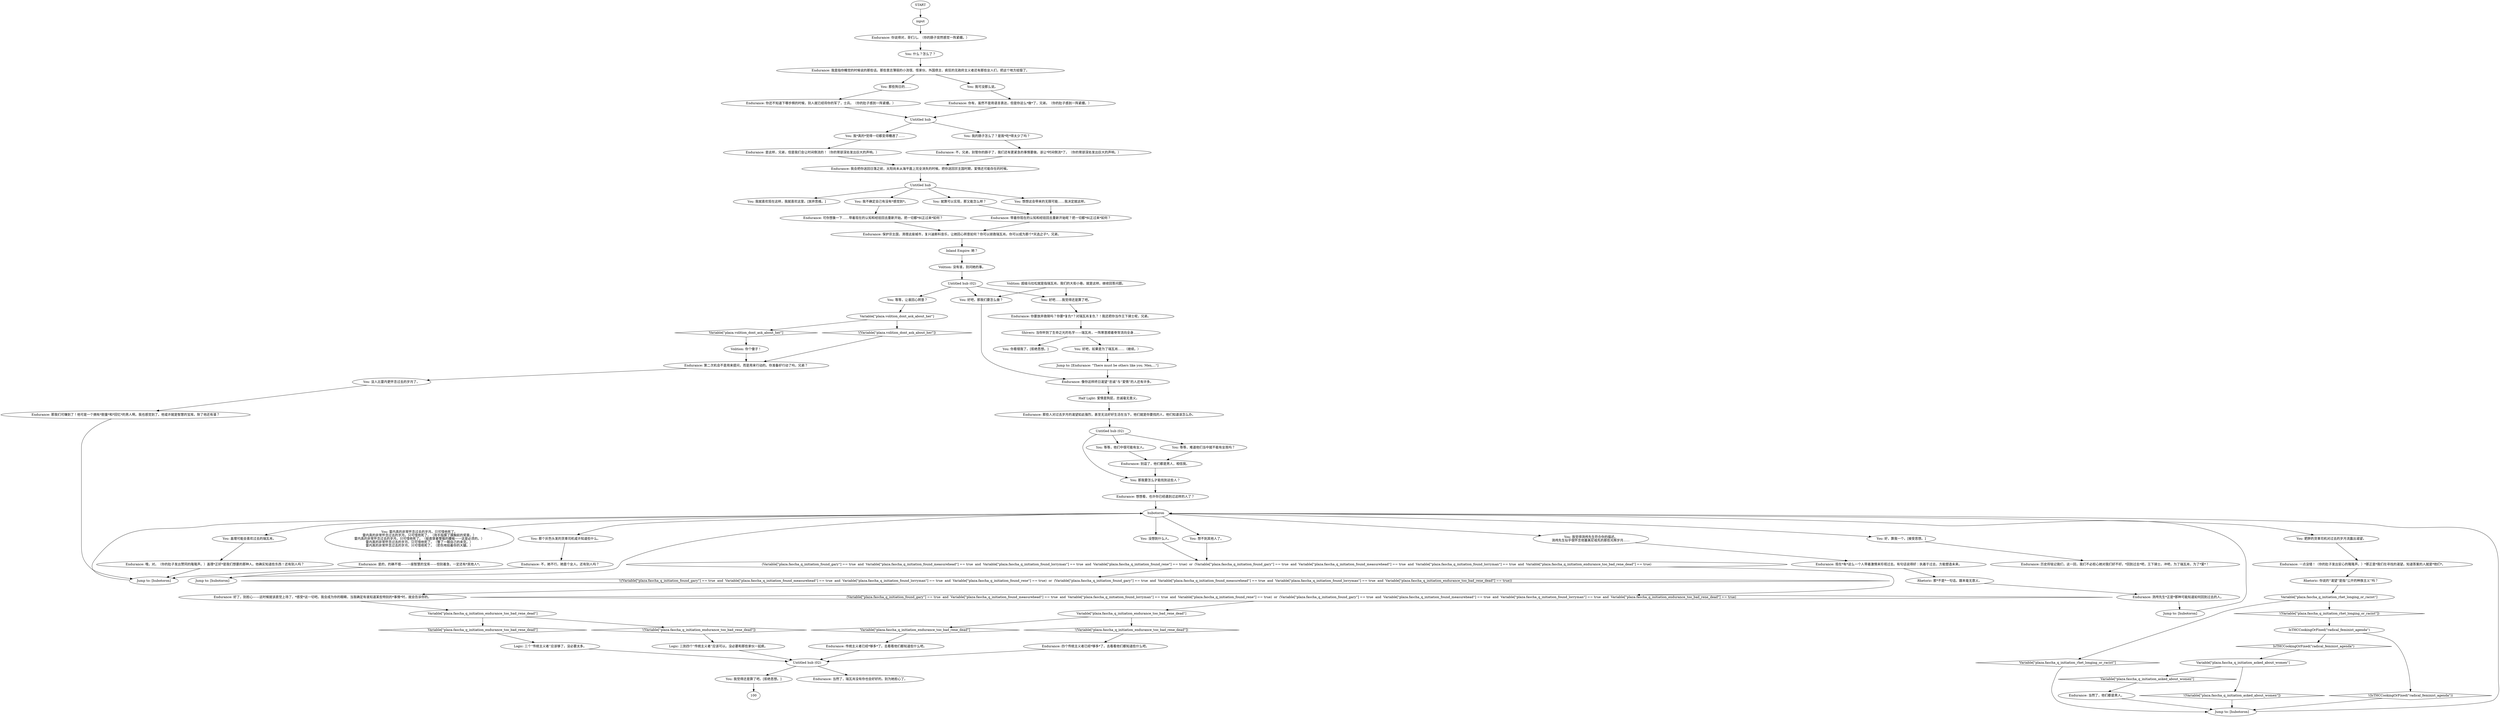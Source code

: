 # WHIRLING F2 ORB / Faschist Quest Initiation
# Endurance urges you to find a way to turn back time -- in the name of Revachol, in the name of love.
# ==================================================
digraph G {
	  0 [label="START"];
	  1 [label="input"];
	  2 [label="Endurance: 我是指你睡觉的时候说的那些话。那些意志薄弱的小流氓、怪家伙、外国债主、疯狂的无政府主义者还有那些女人们，把这个地方给毁了。"];
	  3 [label="You: 我就喜欢现在这样，我就喜欢这里。[放弃思维。]"];
	  4 [label="Endurance: 保护宗主国，清理这座城市，复兴迪斯科音乐，让她回心转意如何？你可以拯救瑞瓦肖。你可以成为那个*天选之子*，兄弟。"];
	  5 [label="Untitled hub (02)"];
	  6 [label="Half Light: 爱情是狗屁，忠诚毫无意义。"];
	  7 [label="You: 那我要怎么才能找到这些人？"];
	  8 [label="You: 没想到什么人。"];
	  9 [label="Endurance: 是的，的确不错——一座智慧的宝库——但别着急，一定还有*其他人*。"];
	  10 [label="Logic: 三个“传统主义者”应该够了。没必要太多。"];
	  11 [label="Jump to: [Endurance: \"There must be others like you. Men,...\"]"];
	  12 [label="Endurance: 不，她不行。她是个女人。还有别人吗？"];
	  13 [label="Jump to: [hubotoron]"];
	  14 [label="Endurance: 可你想象一下……带着现在的认知和经验回去重新开始。把一切都*纠正过来*如何？"];
	  15 [label="Untitled hub (02)"];
	  16 [label="You: 我觉得还是算了吧。[拒绝思想。]"];
	  17 [label="Jump to: [hubotoron]"];
	  18 [label="You: 我*真的*觉得一切都变得糟透了……"];
	  19 [label="Variable[\"plaza.fascha_q_initiation_endurance_too_bad_rene_dead\"]"];
	  20 [label="Variable[\"plaza.fascha_q_initiation_endurance_too_bad_rene_dead\"]", shape=diamond];
	  21 [label="!(Variable[\"plaza.fascha_q_initiation_endurance_too_bad_rene_dead\"])", shape=diamond];
	  22 [label="You: 那些狗日的……"];
	  23 [label="Endurance: 你还不知道下哪步棋的时候，别人就已经将你的军了，士兵。（你的肚子感到一阵紧绷。）"];
	  24 [label="Inland Empire: 她？"];
	  25 [label="You: 好吧，那我们要怎么做？"];
	  26 [label="Endurance: 你要放弃救赎吗？你要*复仇*？对瑞瓦肖复仇？！我还把你当作王下骑士呢，兄弟。"];
	  27 [label="Endurance: 现在*有*这么一个人带着激情来珍视过去。有句话说得好：执着于过去，方能塑造未来。"];
	  28 [label="Endurance: 传统主义者已经*够多*了。去看看他们都知道些什么吧。"];
	  29 [label="Variable[\"plaza.fascha_q_initiation_rhet_longing_or_racist\"]"];
	  30 [label="Variable[\"plaza.fascha_q_initiation_rhet_longing_or_racist\"]", shape=diamond];
	  31 [label="!(Variable[\"plaza.fascha_q_initiation_rhet_longing_or_racist\"])", shape=diamond];
	  32 [label="IsTHCCookingOrFixed(\"radical_feminist_agenda\")"];
	  33 [label="IsTHCCookingOrFixed(\"radical_feminist_agenda\")", shape=diamond];
	  34 [label="!(IsTHCCookingOrFixed(\"radical_feminist_agenda\"))", shape=diamond];
	  35 [label="Endurance: 别逗了，他们都是男人，相信我。"];
	  36 [label="Endurance: 那我们可赚到了！他可是一个拥有*胆量*和*回忆*的男人啊。我也感觉到了。他或许就是智慧的宝库。除了他还有谁？"];
	  37 [label="Endurance: 当然了，他们都是男人。"];
	  38 [label="You: 我的肠子怎么了？是我*吃*得太少了吗？"];
	  39 [label="Endurance: 带着你现在的认知和经验回去重新开始呢？把一切都*纠正过来*如何？"];
	  40 [label="You: 等等，让谁回心转意？"];
	  41 [label="Endurance: 像你这样终日渴望“忠诚”与“爱情”的人还有许多。"];
	  42 [label="Endurance: 想想看，也许你已经遇到过这样的人了？"];
	  43 [label="You: 盖理可能会喜欢过去的瑞瓦肖。"];
	  44 [label="Variable[\"plaza.fascha_q_initiation_endurance_too_bad_rene_dead\"]"];
	  45 [label="Variable[\"plaza.fascha_q_initiation_endurance_too_bad_rene_dead\"]", shape=diamond];
	  46 [label="!(Variable[\"plaza.fascha_q_initiation_endurance_too_bad_rene_dead\"])", shape=diamond];
	  47 [label="Endurance: 四个传统主义者已经*够多*了。去看看他们都知道些什么吧。"];
	  48 [label="Endurance: 不，兄弟，别管你的肠子了，我们还有更紧急的事情要做。该让*时间倒流*了。（你的胃部深处发出巨大的声响。）"];
	  49 [label="You: 等等，他们中很可能有女人。"];
	  50 [label="You: 我觉得测颅先生符合你的描述。\n测颅先生似乎很怀念他塞美尼祖先的那些光辉岁月……"];
	  51 [label="Endurance: 好了，别担心——这时候就该直觉上场了，*感受*这一切吧。我会成为你的眼睛，当我确定有谁知道某些特别的*事情*时，就会告诉你的。"];
	  52 [label="You: 好吧……我觉得还是算了吧。"];
	  53 [label="Endurance: 那些人对过去岁月的渴望如此强烈，甚至无法好好生活在当下。他们就是你要找的人，他们知道该怎么办。"];
	  54 [label="Untitled hub (02)"];
	  55 [label="You: 你看错我了。[拒绝思想。]"];
	  56 [label="You: 想不到其他人了。"];
	  57 [label="Endurance: 你说得对，哥们儿。（你的肠子突然感觉一阵紧绷。）"];
	  58 [label="You: 我不确定自己有没有*感觉到*。"];
	  59 [label="You: 什么？怎么了？"];
	  60 [label="Untitled hub"];
	  61 [label="Shivers: 当你听到了生命之光的名字——瑞瓦肖，一阵寒意顺着脊背流向全身……"];
	  62 [label="You: 那个灰色头发的货車司机或许知道些什么。"];
	  63 [label="(Variable[\"plaza.fascha_q_initiation_found_gary\"] == true  and  Variable[\"plaza.fascha_q_initiation_found_measurehead\"] == true  and  Variable[\"plaza.fascha_q_initiation_found_lorryman\"] == true  and  Variable[\"plaza.fascha_q_initiation_found_rene\"] == true)  or  (Variable[\"plaza.fascha_q_initiation_found_gary\"] == true  and  Variable[\"plaza.fascha_q_initiation_found_measurehead\"] == true  and  Variable[\"plaza.fascha_q_initiation_found_lorryman\"] == true  and  Variable[\"plaza.fascha_q_initiation_endurance_too_bad_rene_dead\"] == true)"];
	  64 [label="(Variable[\"plaza.fascha_q_initiation_found_gary\"] == true  and  Variable[\"plaza.fascha_q_initiation_found_measurehead\"] == true  and  Variable[\"plaza.fascha_q_initiation_found_lorryman\"] == true  and  Variable[\"plaza.fascha_q_initiation_found_rene\"] == true)  or  (Variable[\"plaza.fascha_q_initiation_found_gary\"] == true  and  Variable[\"plaza.fascha_q_initiation_found_measurehead\"] == true  and  Variable[\"plaza.fascha_q_initiation_found_lorryman\"] == true  and  Variable[\"plaza.fascha_q_initiation_endurance_too_bad_rene_dead\"] == true)", shape=diamond];
	  65 [label="!((Variable[\"plaza.fascha_q_initiation_found_gary\"] == true  and  Variable[\"plaza.fascha_q_initiation_found_measurehead\"] == true  and  Variable[\"plaza.fascha_q_initiation_found_lorryman\"] == true  and  Variable[\"plaza.fascha_q_initiation_found_rene\"] == true)  or  (Variable[\"plaza.fascha_q_initiation_found_gary\"] == true  and  Variable[\"plaza.fascha_q_initiation_found_measurehead\"] == true  and  Variable[\"plaza.fascha_q_initiation_found_lorryman\"] == true  and  Variable[\"plaza.fascha_q_initiation_endurance_too_bad_rene_dead\"] == true))", shape=diamond];
	  66 [label="Logic: 三到四个“传统主义者”应该可以。没必要和那些家伙一起疯。"];
	  67 [label="Endurance: 你有，虽然不是用语言表达，但是你这么*做*了，兄弟。（你的肚子感到一阵紧绷。）"];
	  68 [label="Jump to: [hubotoron]"];
	  69 [label="Rhetoric: 那*不是*一句话。跟本毫无意义。"];
	  70 [label="You: 就算可以实现，那又能怎么样？"];
	  71 [label="Volition: 没有谁，别问她的事。"];
	  72 [label="Endurance: 第二次机会不是用来提问，而是用来行动的。你准备好行动了吗，兄弟？"];
	  73 [label="Endurance: 哦，对。（你的肚子发出赞同的隆隆声。）盖理*正好*是我们想要的那种人。他确实知道些东西！还有别人吗？"];
	  74 [label="Endurance: 一点没错！（你的肚子发出安心的隆隆声。）*那正是*我们在寻找的渴望。知道答案的人就是*他们*。"];
	  75 [label="You: 想想这会带来的无限可能……我决定就这样。"];
	  76 [label="Variable[\"plaza.volition_dont_ask_about_her\"]"];
	  77 [label="Variable[\"plaza.volition_dont_ask_about_her\"]", shape=diamond];
	  78 [label="!(Variable[\"plaza.volition_dont_ask_about_her\"])", shape=diamond];
	  79 [label="Untitled hub"];
	  80 [label="Volition: 你个傻子！"];
	  81 [label="Jump to: [hubotoron]"];
	  82 [label="Endurance: 我会把你送回日落之前，太阳尚未从海平面上完全消失的时候。把你送回宗主国时期，爱情还可能存在的时候。"];
	  83 [label="You: 等等，难道他们当中就不能有女孩吗？"];
	  84 [label="hubotoron"];
	  85 [label="Endurance: 历史将铭记我们，这一回，我们不必担心她对我们好不好。*回到过去*吧，王下骑士。冲吧，为了瑞瓦肖，为了*爱*！"];
	  86 [label="Rhetoric: 你说的“渴望”是指“公开的种族主义”吗？"];
	  87 [label="Variable[\"plaza.fascha_q_initiation_asked_about_women\"]"];
	  88 [label="Variable[\"plaza.fascha_q_initiation_asked_about_women\"]", shape=diamond];
	  89 [label="!(Variable[\"plaza.fascha_q_initiation_asked_about_women\"])", shape=diamond];
	  90 [label="Endurance: 是这样，兄弟，但是我们会让时间倒流的！（你的胃部深处发出巨大的声响。）"];
	  91 [label="You: 好吧，如果是为了瑞瓦肖……（继续。）"];
	  92 [label="You: 肥胖的货車司机对过去的岁月流露出渴望。"];
	  93 [label="You: 我可没那么说。"];
	  94 [label="Endurance: 测颅先生*正是*那种可能知道如何回到过去的人。"];
	  95 [label="Volition: 超级马拉松就是指瑞瓦肖。我们的大街小巷。就是这样。继续回答问题。"];
	  96 [label="You: 没人比雷内更怀念过去的岁月了。"];
	  97 [label="You: 雷内真的非常怀念过去的岁月。只可惜他死了。\n雷内真的非常怀念过去的岁月。只可惜他死了。（用手指摸了摸胸前的奖章。）\n雷内真的非常怀念过去的岁月。只可惜他死了。（挺直穿着警服的腰板——这是必须的。）\n雷内真的非常怀念过去的岁月。只可惜他死了。（瞥了一眼自己的夹克。）\n雷内真的非常怀念过去的岁月。只可惜他死了。（悲伤地拍着你的大腿。）"];
	  98 [label="You: 好，算我一个。[接受思想。]"];
	  99 [label="Endurance: 当然了，瑞瓦肖没有你也会好好的。别为她担心了。"];
	  0 -> 1
	  1 -> 57
	  2 -> 93
	  2 -> 22
	  4 -> 24
	  5 -> 40
	  5 -> 25
	  5 -> 52
	  6 -> 53
	  7 -> 42
	  8 -> 63
	  9 -> 81
	  10 -> 15
	  11 -> 41
	  12 -> 17
	  13 -> 84
	  14 -> 4
	  15 -> 16
	  15 -> 99
	  16 -> 100
	  17 -> 84
	  18 -> 90
	  19 -> 20
	  19 -> 21
	  20 -> 10
	  21 -> 66
	  22 -> 23
	  23 -> 79
	  24 -> 71
	  25 -> 41
	  26 -> 61
	  27 -> 69
	  28 -> 15
	  29 -> 30
	  29 -> 31
	  30 -> 13
	  31 -> 32
	  32 -> 33
	  32 -> 34
	  33 -> 87
	  34 -> 13
	  35 -> 7
	  36 -> 81
	  37 -> 13
	  38 -> 48
	  39 -> 4
	  40 -> 76
	  41 -> 6
	  42 -> 84
	  43 -> 73
	  44 -> 45
	  44 -> 46
	  45 -> 28
	  46 -> 47
	  47 -> 15
	  48 -> 82
	  49 -> 35
	  50 -> 27
	  51 -> 19
	  52 -> 26
	  53 -> 54
	  54 -> 49
	  54 -> 83
	  54 -> 7
	  56 -> 63
	  57 -> 59
	  58 -> 14
	  59 -> 2
	  60 -> 3
	  60 -> 58
	  60 -> 75
	  60 -> 70
	  61 -> 91
	  61 -> 55
	  62 -> 12
	  63 -> 64
	  63 -> 65
	  64 -> 44
	  65 -> 51
	  66 -> 15
	  67 -> 79
	  68 -> 84
	  69 -> 94
	  70 -> 39
	  71 -> 5
	  72 -> 96
	  73 -> 81
	  74 -> 86
	  75 -> 39
	  76 -> 77
	  76 -> 78
	  77 -> 80
	  78 -> 72
	  79 -> 18
	  79 -> 38
	  80 -> 72
	  81 -> 84
	  82 -> 60
	  83 -> 35
	  84 -> 97
	  84 -> 98
	  84 -> 8
	  84 -> 43
	  84 -> 50
	  84 -> 56
	  84 -> 92
	  84 -> 62
	  86 -> 29
	  87 -> 88
	  87 -> 89
	  88 -> 37
	  89 -> 13
	  90 -> 82
	  91 -> 11
	  92 -> 74
	  93 -> 67
	  94 -> 68
	  95 -> 25
	  95 -> 52
	  96 -> 36
	  97 -> 9
	  98 -> 85
}

